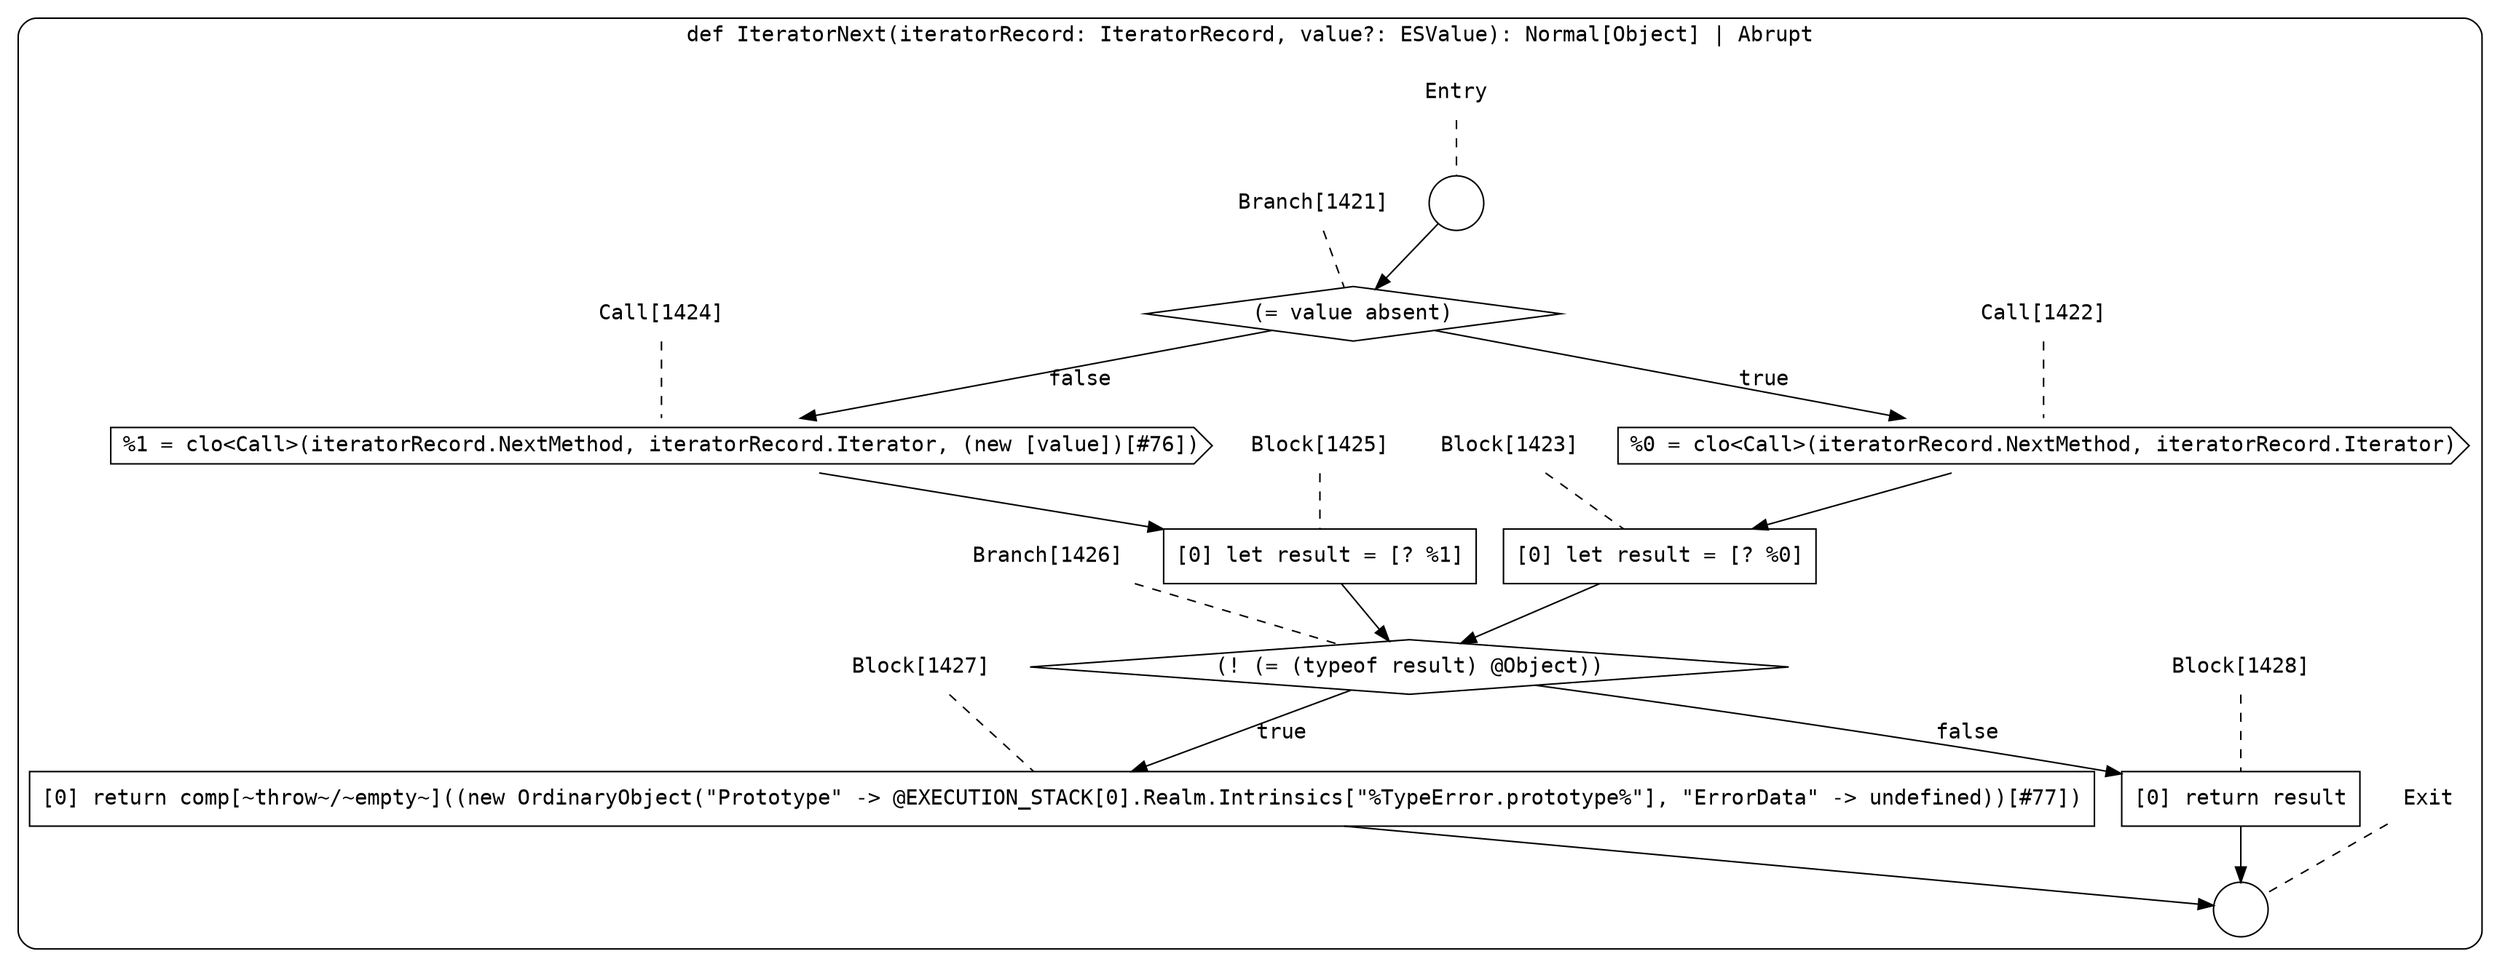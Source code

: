 digraph {
  graph [fontname = "Consolas"]
  node [fontname = "Consolas"]
  edge [fontname = "Consolas"]
  subgraph cluster163 {
    label = "def IteratorNext(iteratorRecord: IteratorRecord, value?: ESValue): Normal[Object] | Abrupt"
    style = rounded
    cluster163_entry_name [shape=none, label=<<font color="black">Entry</font>>]
    cluster163_entry_name -> cluster163_entry [arrowhead=none, color="black", style=dashed]
    cluster163_entry [shape=circle label=" " color="black" fillcolor="white" style=filled]
    cluster163_entry -> node1421 [color="black"]
    cluster163_exit_name [shape=none, label=<<font color="black">Exit</font>>]
    cluster163_exit_name -> cluster163_exit [arrowhead=none, color="black", style=dashed]
    cluster163_exit [shape=circle label=" " color="black" fillcolor="white" style=filled]
    node1421_name [shape=none, label=<<font color="black">Branch[1421]</font>>]
    node1421_name -> node1421 [arrowhead=none, color="black", style=dashed]
    node1421 [shape=diamond, label=<<font color="black">(= value absent)</font>> color="black" fillcolor="white", style=filled]
    node1421 -> node1422 [label=<<font color="black">true</font>> color="black"]
    node1421 -> node1424 [label=<<font color="black">false</font>> color="black"]
    node1422_name [shape=none, label=<<font color="black">Call[1422]</font>>]
    node1422_name -> node1422 [arrowhead=none, color="black", style=dashed]
    node1422 [shape=cds, label=<<font color="black">%0 = clo&lt;Call&gt;(iteratorRecord.NextMethod, iteratorRecord.Iterator)</font>> color="black" fillcolor="white", style=filled]
    node1422 -> node1423 [color="black"]
    node1424_name [shape=none, label=<<font color="black">Call[1424]</font>>]
    node1424_name -> node1424 [arrowhead=none, color="black", style=dashed]
    node1424 [shape=cds, label=<<font color="black">%1 = clo&lt;Call&gt;(iteratorRecord.NextMethod, iteratorRecord.Iterator, (new [value])[#76])</font>> color="black" fillcolor="white", style=filled]
    node1424 -> node1425 [color="black"]
    node1423_name [shape=none, label=<<font color="black">Block[1423]</font>>]
    node1423_name -> node1423 [arrowhead=none, color="black", style=dashed]
    node1423 [shape=box, label=<<font color="black">[0] let result = [? %0]<BR ALIGN="LEFT"/></font>> color="black" fillcolor="white", style=filled]
    node1423 -> node1426 [color="black"]
    node1425_name [shape=none, label=<<font color="black">Block[1425]</font>>]
    node1425_name -> node1425 [arrowhead=none, color="black", style=dashed]
    node1425 [shape=box, label=<<font color="black">[0] let result = [? %1]<BR ALIGN="LEFT"/></font>> color="black" fillcolor="white", style=filled]
    node1425 -> node1426 [color="black"]
    node1426_name [shape=none, label=<<font color="black">Branch[1426]</font>>]
    node1426_name -> node1426 [arrowhead=none, color="black", style=dashed]
    node1426 [shape=diamond, label=<<font color="black">(! (= (typeof result) @Object))</font>> color="black" fillcolor="white", style=filled]
    node1426 -> node1427 [label=<<font color="black">true</font>> color="black"]
    node1426 -> node1428 [label=<<font color="black">false</font>> color="black"]
    node1427_name [shape=none, label=<<font color="black">Block[1427]</font>>]
    node1427_name -> node1427 [arrowhead=none, color="black", style=dashed]
    node1427 [shape=box, label=<<font color="black">[0] return comp[~throw~/~empty~]((new OrdinaryObject(&quot;Prototype&quot; -&gt; @EXECUTION_STACK[0].Realm.Intrinsics[&quot;%TypeError.prototype%&quot;], &quot;ErrorData&quot; -&gt; undefined))[#77])<BR ALIGN="LEFT"/></font>> color="black" fillcolor="white", style=filled]
    node1427 -> cluster163_exit [color="black"]
    node1428_name [shape=none, label=<<font color="black">Block[1428]</font>>]
    node1428_name -> node1428 [arrowhead=none, color="black", style=dashed]
    node1428 [shape=box, label=<<font color="black">[0] return result<BR ALIGN="LEFT"/></font>> color="black" fillcolor="white", style=filled]
    node1428 -> cluster163_exit [color="black"]
  }
}